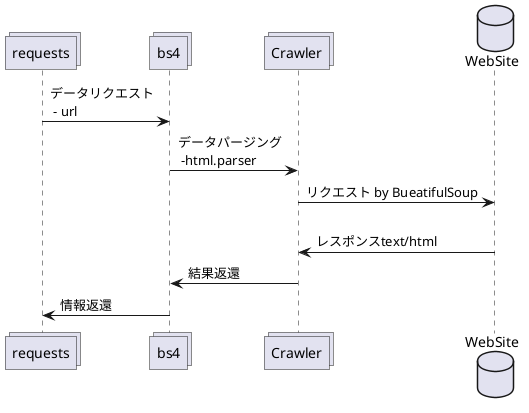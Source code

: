@startuml
collections requests as Foo
collections bs4 as Foo1
collections Crawler as Foo2
database    WebSite    as Foo3

Foo -> Foo1 : データリクエスト\n - url

Foo1 -> Foo2 : データパージング\n -html.parser
Foo2 -> Foo3 : リクエスト by BueatifulSoup
Foo2 <- Foo3 : \nレスポンスtext/html
Foo1 <- Foo2 : 結果返還
Foo <- Foo1 : 情報返還
@enduml
